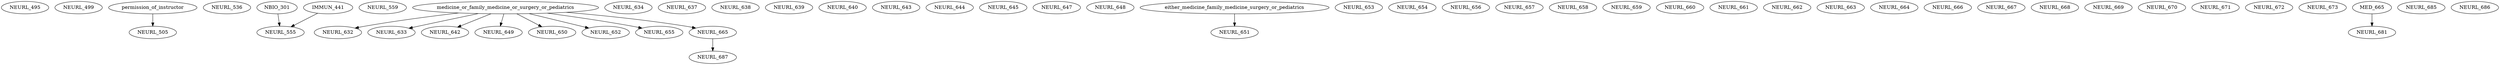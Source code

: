 digraph G {
    NEURL_495;
    NEURL_499;
    edge [color=black];
    permission_of_instructor -> NEURL_505;
    NEURL_536;
    edge [color=black];
    NBIO_301 -> NEURL_555;
    IMMUN_441 -> NEURL_555;
    NEURL_559;
    edge [color=black];
    medicine_or_family_medicine_or_surgery_or_pediatrics -> NEURL_632;
    edge [color=black];
    medicine_or_family_medicine_or_surgery_or_pediatrics -> NEURL_633;
    NEURL_634;
    NEURL_637;
    NEURL_638;
    NEURL_639;
    NEURL_640;
    edge [color=black];
    medicine_or_family_medicine_or_surgery_or_pediatrics -> NEURL_642;
    NEURL_643;
    NEURL_644;
    NEURL_645;
    NEURL_647;
    NEURL_648;
    edge [color=black];
    medicine_or_family_medicine_or_surgery_or_pediatrics -> NEURL_649;
    edge [color=black];
    medicine_or_family_medicine_or_surgery_or_pediatrics -> NEURL_650;
    edge [color=black];
    either_medicine_family_medicine_surgery_or_pediatrics -> NEURL_651;
    edge [color=black];
    medicine_or_family_medicine_or_surgery_or_pediatrics -> NEURL_652;
    NEURL_653;
    NEURL_654;
    edge [color=black];
    medicine_or_family_medicine_or_surgery_or_pediatrics -> NEURL_655;
    NEURL_656;
    NEURL_657;
    NEURL_658;
    NEURL_659;
    NEURL_660;
    NEURL_661;
    NEURL_662;
    NEURL_663;
    NEURL_664;
    edge [color=black];
    medicine_or_family_medicine_or_surgery_or_pediatrics -> NEURL_665;
    NEURL_666;
    NEURL_667;
    NEURL_668;
    NEURL_669;
    NEURL_670;
    NEURL_671;
    NEURL_672;
    NEURL_673;
    edge [color=black];
    MED_665 -> NEURL_681;
    NEURL_685;
    NEURL_686;
    edge [color=black];
    NEURL_665 -> NEURL_687;
    edge [color=black];
    edge [color=black];
}
